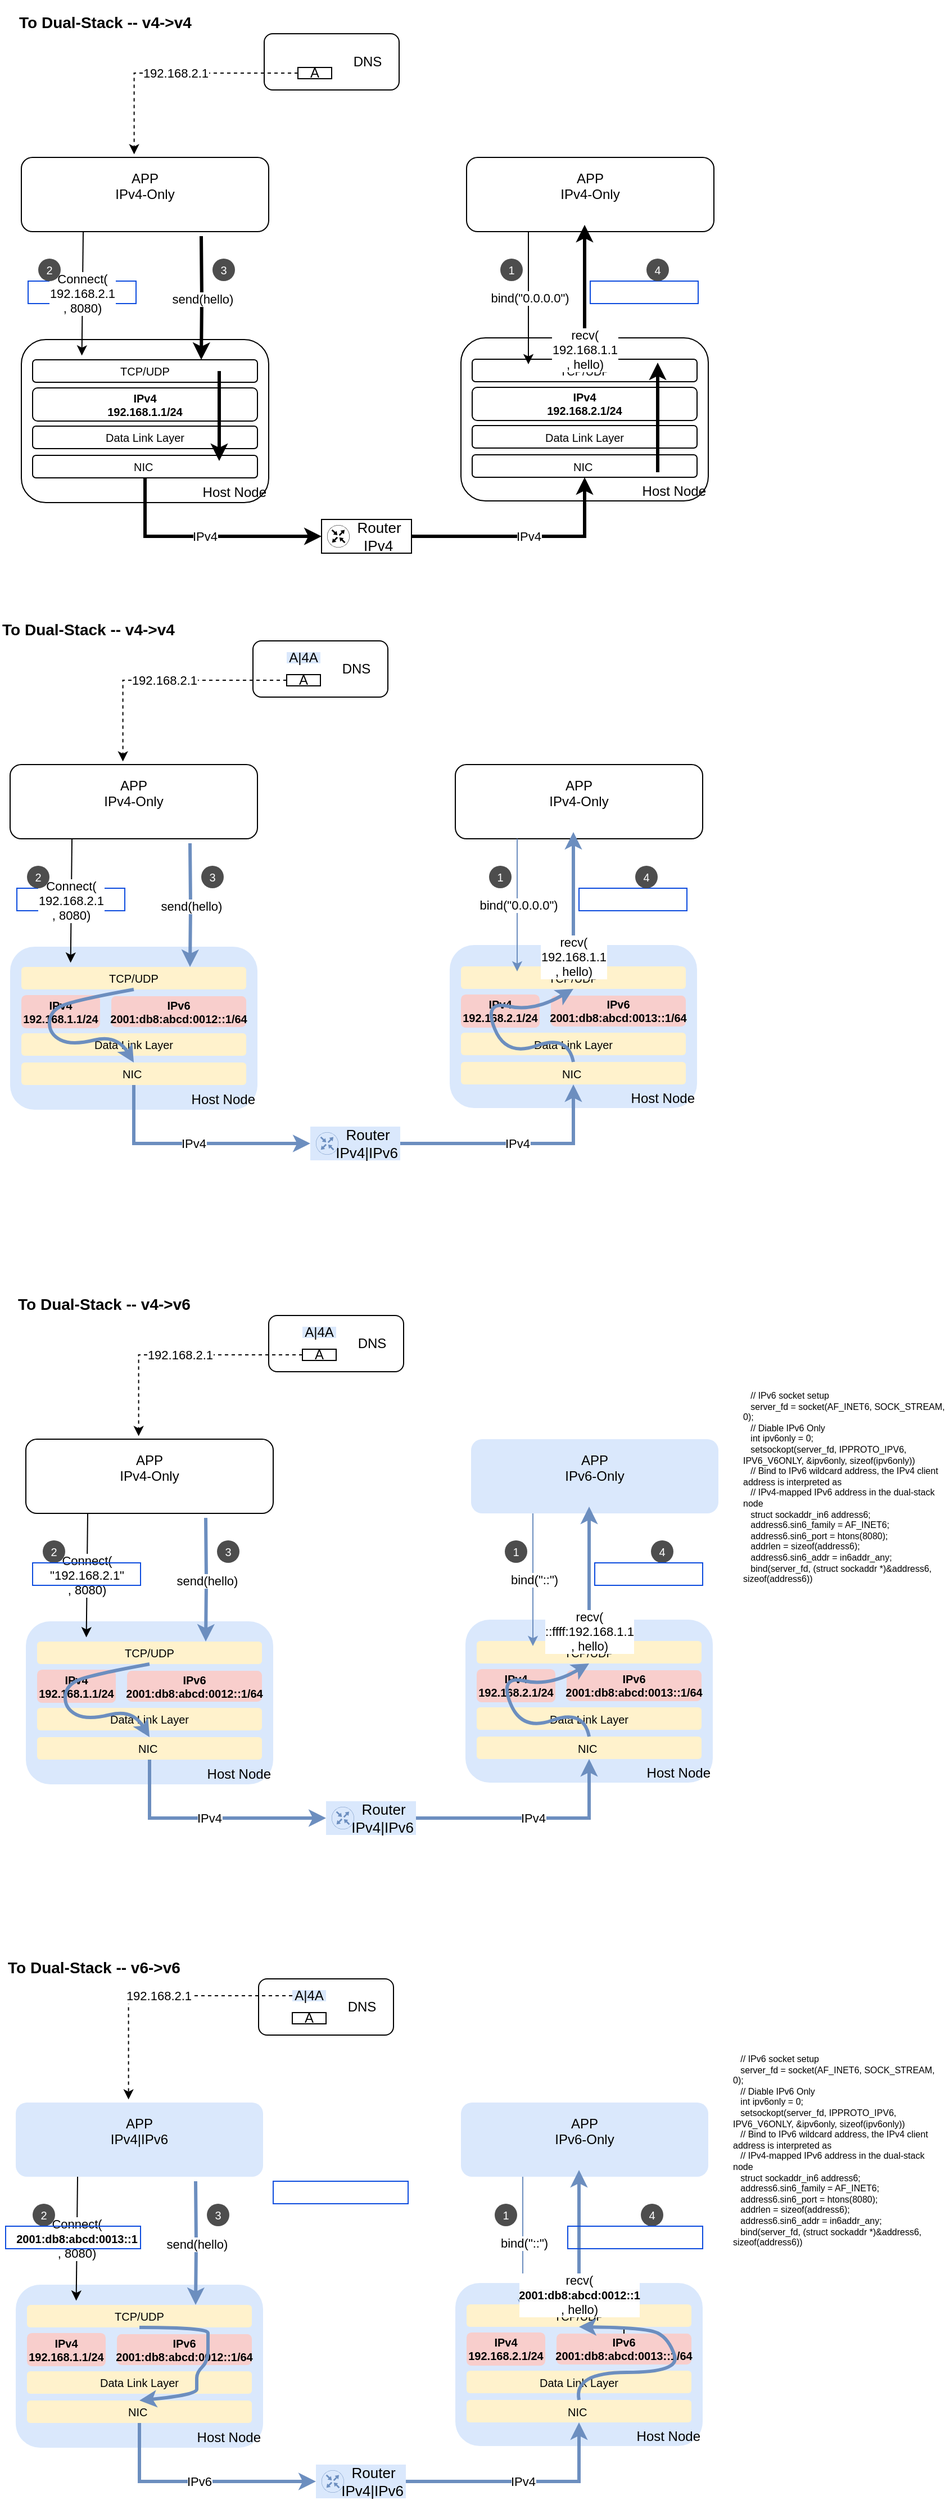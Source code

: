 <mxfile version="24.2.5" type="github">
  <diagram name="Page-1" id="xjiAPtrzyKvg3kKw2uAh">
    <mxGraphModel dx="5159" dy="1777" grid="1" gridSize="10" guides="1" tooltips="1" connect="1" arrows="1" fold="1" page="1" pageScale="1" pageWidth="850" pageHeight="600" math="0" shadow="0">
      <root>
        <mxCell id="0" />
        <mxCell id="1" parent="0" />
        <mxCell id="b_SJug2i7i0UwpOHzamp-166" value="" style="rounded=0;whiteSpace=wrap;html=1;gradientColor=default;fillColor=none;strokeColor=#0d4cde;strokeWidth=1;" vertex="1" parent="1">
          <mxGeometry x="-3730" y="-310" width="96" height="20" as="geometry" />
        </mxCell>
        <mxCell id="b_SJug2i7i0UwpOHzamp-167" value="" style="rounded=0;whiteSpace=wrap;html=1;gradientColor=default;fillColor=none;strokeColor=#0d4cde;strokeWidth=1;" vertex="1" parent="1">
          <mxGeometry x="-4230" y="-310" width="96" height="20" as="geometry" />
        </mxCell>
        <mxCell id="b_SJug2i7i0UwpOHzamp-20" value="To Dual-Stack -- v4-&amp;gt;v6" style="rounded=0;whiteSpace=wrap;html=1;align=left;fontSize=14;strokeColor=none;labelBorderColor=none;fontStyle=1;fillColor=none;" vertex="1" parent="1">
          <mxGeometry x="-4231" y="40" width="245" height="40" as="geometry" />
        </mxCell>
        <mxCell id="b_SJug2i7i0UwpOHzamp-3" value="Host Node" style="whiteSpace=wrap;html=1;rounded=1;fillColor=#dae8fc;strokeColor=none;verticalAlign=bottom;align=right;" vertex="1" parent="1">
          <mxGeometry x="-4222" y="342" width="220" height="145" as="geometry" />
        </mxCell>
        <mxCell id="b_SJug2i7i0UwpOHzamp-48" value="" style="group" vertex="1" connectable="0" parent="1">
          <mxGeometry x="-4212" y="360" width="210" height="120" as="geometry" />
        </mxCell>
        <mxCell id="b_SJug2i7i0UwpOHzamp-22" value="&lt;div style=&quot;&quot;&gt;&lt;span style=&quot;background-color: initial;&quot;&gt;NIC&amp;nbsp;&lt;/span&gt;&lt;/div&gt;" style="rounded=1;whiteSpace=wrap;html=1;fontSize=10;strokeWidth=1;strokeColor=none;fillColor=#fff2cc;align=center;" vertex="1" parent="b_SJug2i7i0UwpOHzamp-48">
          <mxGeometry y="85" width="200" height="20" as="geometry" />
        </mxCell>
        <mxCell id="b_SJug2i7i0UwpOHzamp-24" value="IPv6&lt;div&gt;&lt;div&gt;2001:db8:abcd:0012::1/64&lt;/div&gt;&lt;/div&gt;" style="rounded=1;whiteSpace=wrap;html=1;fontSize=10;strokeWidth=1;strokeColor=none;fillColor=#f8cecc;fontStyle=1" vertex="1" parent="b_SJug2i7i0UwpOHzamp-48">
          <mxGeometry x="80" y="26" width="120" height="27.5" as="geometry" />
        </mxCell>
        <mxCell id="b_SJug2i7i0UwpOHzamp-43" value="Data Link Layer" style="rounded=1;whiteSpace=wrap;html=1;fontSize=10;strokeWidth=1;strokeColor=none;fillColor=#fff2cc;align=center;" vertex="1" parent="b_SJug2i7i0UwpOHzamp-48">
          <mxGeometry y="59" width="200" height="20" as="geometry" />
        </mxCell>
        <mxCell id="b_SJug2i7i0UwpOHzamp-46" value="IPv4&lt;div&gt;192.168.1.1/24&lt;/div&gt;" style="rounded=1;whiteSpace=wrap;html=1;fontSize=10;strokeWidth=1;strokeColor=none;fillColor=#f8cecc;fontStyle=1" vertex="1" parent="b_SJug2i7i0UwpOHzamp-48">
          <mxGeometry y="25" width="70" height="29.5" as="geometry" />
        </mxCell>
        <mxCell id="b_SJug2i7i0UwpOHzamp-47" value="TCP/UDP" style="rounded=1;whiteSpace=wrap;html=1;fontSize=10;strokeWidth=1;strokeColor=none;fillColor=#fff2cc;align=center;" vertex="1" parent="b_SJug2i7i0UwpOHzamp-48">
          <mxGeometry width="200" height="20" as="geometry" />
        </mxCell>
        <mxCell id="b_SJug2i7i0UwpOHzamp-78" value="" style="curved=1;endArrow=classic;html=1;rounded=0;strokeWidth=3;exitX=0.5;exitY=1;exitDx=0;exitDy=0;strokeColor=#6c8ebf;entryX=0.5;entryY=0;entryDx=0;entryDy=0;" edge="1" parent="b_SJug2i7i0UwpOHzamp-48" source="b_SJug2i7i0UwpOHzamp-47" target="b_SJug2i7i0UwpOHzamp-22">
          <mxGeometry width="50" height="50" relative="1" as="geometry">
            <mxPoint x="275" y="75" as="sourcePoint" />
            <mxPoint x="275" y="10" as="targetPoint" />
            <Array as="points">
              <mxPoint x="45" y="30" />
              <mxPoint x="25" y="40" />
              <mxPoint x="25" y="60" />
              <mxPoint x="45" y="70" />
              <mxPoint x="85" y="60" />
            </Array>
          </mxGeometry>
        </mxCell>
        <mxCell id="b_SJug2i7i0UwpOHzamp-49" value="Host Node" style="whiteSpace=wrap;html=1;rounded=1;fillColor=#dae8fc;strokeColor=none;verticalAlign=bottom;align=right;" vertex="1" parent="1">
          <mxGeometry x="-3831" y="340.5" width="220" height="145" as="geometry" />
        </mxCell>
        <mxCell id="b_SJug2i7i0UwpOHzamp-50" value="" style="group" vertex="1" connectable="0" parent="1">
          <mxGeometry x="-3821" y="359.5" width="210" height="120" as="geometry" />
        </mxCell>
        <mxCell id="b_SJug2i7i0UwpOHzamp-51" value="&lt;div style=&quot;&quot;&gt;&lt;span style=&quot;background-color: initial;&quot;&gt;NIC&amp;nbsp;&lt;/span&gt;&lt;/div&gt;" style="rounded=1;whiteSpace=wrap;html=1;fontSize=10;strokeWidth=1;strokeColor=none;fillColor=#fff2cc;align=center;" vertex="1" parent="b_SJug2i7i0UwpOHzamp-50">
          <mxGeometry y="85" width="200" height="20" as="geometry" />
        </mxCell>
        <mxCell id="b_SJug2i7i0UwpOHzamp-52" value="IPv6&lt;div&gt;&lt;div&gt;2001:db8:abcd:0013::1/64&lt;/div&gt;&lt;/div&gt;" style="rounded=1;whiteSpace=wrap;html=1;fontSize=10;strokeWidth=1;strokeColor=none;fillColor=#f8cecc;fontStyle=1" vertex="1" parent="b_SJug2i7i0UwpOHzamp-50">
          <mxGeometry x="80" y="26" width="120" height="27.5" as="geometry" />
        </mxCell>
        <mxCell id="b_SJug2i7i0UwpOHzamp-53" value="Data Link Layer" style="rounded=1;whiteSpace=wrap;html=1;fontSize=10;strokeWidth=1;strokeColor=none;fillColor=#fff2cc;align=center;" vertex="1" parent="b_SJug2i7i0UwpOHzamp-50">
          <mxGeometry y="59" width="200" height="20" as="geometry" />
        </mxCell>
        <mxCell id="b_SJug2i7i0UwpOHzamp-54" value="IPv4&lt;div&gt;192.168.2.1/24&lt;/div&gt;" style="rounded=1;whiteSpace=wrap;html=1;fontSize=10;strokeWidth=1;strokeColor=none;fillColor=#f8cecc;fontStyle=1" vertex="1" parent="b_SJug2i7i0UwpOHzamp-50">
          <mxGeometry y="25" width="70" height="29.5" as="geometry" />
        </mxCell>
        <mxCell id="b_SJug2i7i0UwpOHzamp-55" value="TCP/UDP" style="rounded=1;whiteSpace=wrap;html=1;fontSize=10;strokeWidth=1;strokeColor=none;fillColor=#fff2cc;align=center;" vertex="1" parent="b_SJug2i7i0UwpOHzamp-50">
          <mxGeometry width="200" height="20" as="geometry" />
        </mxCell>
        <mxCell id="b_SJug2i7i0UwpOHzamp-60" value="" style="curved=1;endArrow=classic;html=1;rounded=0;strokeWidth=3;exitX=0.5;exitY=0;exitDx=0;exitDy=0;entryX=0.5;entryY=1;entryDx=0;entryDy=0;strokeColor=#6c8ebf;" edge="1" parent="b_SJug2i7i0UwpOHzamp-50" source="b_SJug2i7i0UwpOHzamp-51" target="b_SJug2i7i0UwpOHzamp-55">
          <mxGeometry width="50" height="50" relative="1" as="geometry">
            <mxPoint x="90" y="100.5" as="sourcePoint" />
            <mxPoint x="140" y="50.5" as="targetPoint" />
            <Array as="points">
              <mxPoint x="95" y="60.5" />
              <mxPoint x="40" y="80.5" />
              <mxPoint x="20" y="30.5" />
              <mxPoint x="65" y="40.5" />
            </Array>
          </mxGeometry>
        </mxCell>
        <mxCell id="b_SJug2i7i0UwpOHzamp-10" value="IPv4" style="endArrow=classic;html=1;rounded=0;exitX=1;exitY=0.5;exitDx=0;exitDy=0;fillColor=#dae8fc;strokeColor=#6c8ebf;edgeStyle=orthogonalEdgeStyle;strokeWidth=3;entryX=0.5;entryY=1;entryDx=0;entryDy=0;" edge="1" parent="1" source="b_SJug2i7i0UwpOHzamp-4" target="b_SJug2i7i0UwpOHzamp-51">
          <mxGeometry width="50" height="50" relative="1" as="geometry">
            <mxPoint x="-3851" y="474" as="sourcePoint" />
            <mxPoint x="-3716" y="472" as="targetPoint" />
          </mxGeometry>
        </mxCell>
        <mxCell id="b_SJug2i7i0UwpOHzamp-56" value="APP&lt;div&gt;&lt;div style=&quot;&quot;&gt;&lt;span style=&quot;background-color: initial;&quot;&gt;IPv6-Only&lt;/span&gt;&lt;/div&gt;&lt;div data-sider-select-id=&quot;33506169-b03d-43fa-859e-f544d424c816&quot;&gt;&lt;br&gt;&lt;/div&gt;&lt;/div&gt;" style="rounded=1;whiteSpace=wrap;html=1;fillColor=#dae8fc;strokeColor=none;align=center;verticalAlign=middle;" vertex="1" parent="1">
          <mxGeometry x="-3826" y="180" width="220" height="66" as="geometry" />
        </mxCell>
        <mxCell id="b_SJug2i7i0UwpOHzamp-57" value="&lt;span style=&quot;font-size: 8px;&quot; class=&quot;s1&quot;&gt;&amp;nbsp; &amp;nbsp;// IPv6 socket setup&lt;/span&gt;&lt;br&gt;&lt;span style=&quot;font-size: 8px;&quot; class=&quot;s1&quot;&gt;&lt;span style=&quot;font-size: 8px;&quot; class=&quot;Apple-converted-space&quot;&gt;&amp;nbsp;&amp;nbsp; &lt;/span&gt;server_fd = socket(AF_INET6, SOCK_STREAM, 0);&lt;/span&gt;&lt;br&gt;&lt;span style=&quot;font-size: 8px;&quot; class=&quot;s1&quot;&gt;&lt;span style=&quot;font-size: 8px;&quot; class=&quot;Apple-converted-space&quot;&gt;&amp;nbsp;&amp;nbsp; &lt;/span&gt;// Diable IPv6 Only&lt;/span&gt;&lt;br&gt;&lt;span style=&quot;font-size: 8px;&quot; class=&quot;s1&quot;&gt;&lt;span style=&quot;font-size: 8px;&quot; class=&quot;Apple-converted-space&quot;&gt;&amp;nbsp;&amp;nbsp; &lt;/span&gt;int ipv6only = 0;&lt;/span&gt;&lt;br&gt;&lt;span style=&quot;font-size: 8px;&quot; class=&quot;s1&quot;&gt;&lt;span style=&quot;font-size: 8px;&quot; class=&quot;Apple-converted-space&quot;&gt;&amp;nbsp;&amp;nbsp; &lt;/span&gt;setsockopt(server_fd, IPPROTO_IPV6, IPV6_V6ONLY, &amp;amp;ipv6only, sizeof(ipv6only))&lt;/span&gt;&lt;br&gt;&lt;span style=&quot;font-size: 8px;&quot; class=&quot;s1&quot;&gt;&lt;span style=&quot;font-size: 8px;&quot; class=&quot;Apple-converted-space&quot;&gt;&amp;nbsp;&amp;nbsp; &lt;/span&gt;// Bind to IPv6 wildcard address, the IPv4 client address is interpreted as &lt;span style=&quot;font-size: 8px;&quot; class=&quot;Apple-converted-space&quot;&gt;&amp;nbsp;&lt;/span&gt;&lt;/span&gt;&lt;br&gt;&lt;span style=&quot;font-size: 8px;&quot; class=&quot;s1&quot;&gt;&lt;span style=&quot;font-size: 8px;&quot; class=&quot;Apple-converted-space&quot;&gt;&amp;nbsp;&amp;nbsp; &lt;/span&gt;// IPv4-mapped IPv6 address in the dual-stack node&lt;/span&gt;&lt;br&gt;&lt;span style=&quot;font-size: 8px;&quot; class=&quot;s1&quot;&gt;&lt;span style=&quot;font-size: 8px;&quot; class=&quot;Apple-converted-space&quot;&gt;&amp;nbsp;&amp;nbsp; &lt;/span&gt;struct sockaddr_in6 address6;&lt;/span&gt;&lt;br&gt;&lt;span style=&quot;font-size: 8px;&quot; class=&quot;s1&quot;&gt;&lt;span style=&quot;font-size: 8px;&quot; class=&quot;Apple-converted-space&quot;&gt;&amp;nbsp;&amp;nbsp; &lt;/span&gt;address6.sin6_family = AF_INET6;&lt;/span&gt;&lt;br&gt;&lt;span style=&quot;font-size: 8px;&quot; class=&quot;s1&quot;&gt;&lt;span style=&quot;font-size: 8px;&quot; class=&quot;Apple-converted-space&quot;&gt;&amp;nbsp;&amp;nbsp; &lt;/span&gt;address6.sin6_port = htons(8080);&lt;/span&gt;&lt;br&gt;&lt;span style=&quot;font-size: 8px;&quot; class=&quot;s1&quot;&gt;&lt;span style=&quot;font-size: 8px;&quot; class=&quot;Apple-converted-space&quot;&gt;&amp;nbsp;&amp;nbsp; &lt;/span&gt;addrlen = sizeof(address6);&lt;/span&gt;&lt;br&gt;&lt;span style=&quot;font-size: 8px;&quot; class=&quot;s1&quot;&gt;&lt;span style=&quot;font-size: 8px;&quot; class=&quot;Apple-converted-space&quot;&gt;&amp;nbsp;&amp;nbsp; &lt;/span&gt;address6.sin6_addr = in6addr_any;&lt;/span&gt;&lt;br&gt;&lt;span style=&quot;font-size: 8px;&quot; class=&quot;s1&quot;&gt;&lt;span style=&quot;font-size: 8px;&quot; class=&quot;Apple-converted-space&quot;&gt;&amp;nbsp;&amp;nbsp; &lt;/span&gt;bind(server_fd, (struct sockaddr *)&amp;amp;address6, sizeof(address6))&lt;/span&gt;&lt;br&gt;&lt;p style=&quot;font-size: 8px;&quot; class=&quot;p2&quot;&gt;&lt;span style=&quot;font-size: 8px;&quot; class=&quot;s1&quot;&gt;&lt;span style=&quot;font-size: 8px;&quot; class=&quot;Apple-converted-space&quot;&gt;&amp;nbsp;&amp;nbsp; &amp;nbsp;&lt;/span&gt;&lt;/span&gt;&lt;/p&gt;" style="text;whiteSpace=wrap;html=1;fontSize=8;" vertex="1" parent="1">
          <mxGeometry x="-3586" y="130" width="185" height="200" as="geometry" />
        </mxCell>
        <mxCell id="b_SJug2i7i0UwpOHzamp-58" value="bind(&quot;::&quot;)" style="endArrow=classic;html=1;rounded=0;exitX=0.25;exitY=1;exitDx=0;exitDy=0;fillColor=#dae8fc;strokeColor=#6c8ebf;edgeStyle=orthogonalEdgeStyle;strokeWidth=1;" edge="1" parent="1" source="b_SJug2i7i0UwpOHzamp-56">
          <mxGeometry width="50" height="50" relative="1" as="geometry">
            <mxPoint x="-3970" y="527" as="sourcePoint" />
            <mxPoint x="-3771" y="364" as="targetPoint" />
          </mxGeometry>
        </mxCell>
        <mxCell id="b_SJug2i7i0UwpOHzamp-59" value="recv(&lt;div&gt;::ffff:192.168.1.1&lt;/div&gt;&lt;div&gt;, hello)&lt;/div&gt;" style="endArrow=classic;html=1;rounded=0;exitX=0.5;exitY=0;exitDx=0;exitDy=0;fillColor=#dae8fc;strokeColor=#6c8ebf;edgeStyle=orthogonalEdgeStyle;strokeWidth=3;" edge="1" parent="1" source="b_SJug2i7i0UwpOHzamp-55">
          <mxGeometry x="-0.005" y="-50" width="50" height="50" relative="1" as="geometry">
            <mxPoint x="-3970" y="527" as="sourcePoint" />
            <mxPoint x="-3721" y="240" as="targetPoint" />
            <mxPoint y="1" as="offset" />
          </mxGeometry>
        </mxCell>
        <mxCell id="b_SJug2i7i0UwpOHzamp-61" value="Connect(&lt;div&gt;&quot;192.168.2.1&quot;&lt;/div&gt;&lt;div&gt;, 8080)&lt;/div&gt;" style="endArrow=classic;html=1;rounded=0;exitX=0.25;exitY=1;exitDx=0;exitDy=0;entryX=0.219;entryY=-0.189;entryDx=0;entryDy=0;entryPerimeter=0;" edge="1" parent="1" source="b_SJug2i7i0UwpOHzamp-62" target="b_SJug2i7i0UwpOHzamp-47">
          <mxGeometry width="50" height="50" relative="1" as="geometry">
            <mxPoint x="-4087" y="266" as="sourcePoint" />
            <mxPoint x="-4132" y="370" as="targetPoint" />
          </mxGeometry>
        </mxCell>
        <mxCell id="b_SJug2i7i0UwpOHzamp-62" value="APP&lt;div&gt;&lt;div style=&quot;&quot;&gt;&lt;span style=&quot;background-color: initial;&quot;&gt;IPv4-Only&lt;/span&gt;&lt;/div&gt;&lt;div data-sider-select-id=&quot;33506169-b03d-43fa-859e-f544d424c816&quot;&gt;&lt;br&gt;&lt;/div&gt;&lt;/div&gt;" style="rounded=1;whiteSpace=wrap;html=1;align=center;verticalAlign=middle;" vertex="1" parent="1">
          <mxGeometry x="-4222" y="180" width="220" height="66" as="geometry" />
        </mxCell>
        <mxCell id="b_SJug2i7i0UwpOHzamp-64" value="send(hello)" style="endArrow=classic;html=1;rounded=0;fillColor=#dae8fc;strokeColor=#6c8ebf;edgeStyle=orthogonalEdgeStyle;strokeWidth=3;entryX=0.75;entryY=0;entryDx=0;entryDy=0;" edge="1" parent="1" target="b_SJug2i7i0UwpOHzamp-47">
          <mxGeometry width="50" height="50" relative="1" as="geometry">
            <mxPoint x="-4062" y="250" as="sourcePoint" />
            <mxPoint x="-3652" y="475" as="targetPoint" />
          </mxGeometry>
        </mxCell>
        <mxCell id="b_SJug2i7i0UwpOHzamp-65" value="IPv4" style="endArrow=classic;html=1;rounded=0;exitX=0.5;exitY=1;exitDx=0;exitDy=0;fillColor=#dae8fc;strokeColor=#6c8ebf;edgeStyle=orthogonalEdgeStyle;strokeWidth=3;entryX=0;entryY=0.5;entryDx=0;entryDy=0;" edge="1" parent="1" source="b_SJug2i7i0UwpOHzamp-22" target="b_SJug2i7i0UwpOHzamp-4">
          <mxGeometry width="50" height="50" relative="1" as="geometry">
            <mxPoint x="-3911" y="527" as="sourcePoint" />
            <mxPoint x="-3652" y="475" as="targetPoint" />
          </mxGeometry>
        </mxCell>
        <mxCell id="b_SJug2i7i0UwpOHzamp-66" value="" style="group" vertex="1" connectable="0" parent="1">
          <mxGeometry x="-3955" y="502" width="80" height="30" as="geometry" />
        </mxCell>
        <mxCell id="b_SJug2i7i0UwpOHzamp-4" value="Router&amp;nbsp;&amp;nbsp;&lt;div style=&quot;font-size: 13px;&quot;&gt;IPv4|IPv6&lt;/div&gt;" style="rounded=0;whiteSpace=wrap;html=1;fontSize=13;verticalAlign=middle;align=right;fillColor=#dae8fc;strokeColor=none;" vertex="1" parent="b_SJug2i7i0UwpOHzamp-66">
          <mxGeometry width="80" height="30" as="geometry" />
        </mxCell>
        <mxCell id="b_SJug2i7i0UwpOHzamp-9" value="" style="sketch=0;points=[[0.5,0,0],[1,0.5,0],[0.5,1,0],[0,0.5,0],[0.145,0.145,0],[0.856,0.145,0],[0.855,0.856,0],[0.145,0.855,0]];verticalLabelPosition=bottom;html=1;verticalAlign=top;aspect=fixed;align=center;pointerEvents=1;shape=mxgraph.cisco19.rect;prIcon=router;fillColor=#dae8fc;strokeColor=#6c8ebf;" vertex="1" parent="b_SJug2i7i0UwpOHzamp-66">
          <mxGeometry x="5" y="5" width="20" height="20" as="geometry" />
        </mxCell>
        <mxCell id="b_SJug2i7i0UwpOHzamp-68" value="" style="group" vertex="1" connectable="0" parent="1">
          <mxGeometry x="-4006" y="70" width="120" height="50" as="geometry" />
        </mxCell>
        <mxCell id="b_SJug2i7i0UwpOHzamp-5" value="DNS&amp;nbsp; &amp;nbsp;&amp;nbsp;" style="rounded=1;whiteSpace=wrap;html=1;align=right;verticalAlign=middle;container=0;" vertex="1" parent="b_SJug2i7i0UwpOHzamp-68">
          <mxGeometry width="120" height="50" as="geometry" />
        </mxCell>
        <mxCell id="b_SJug2i7i0UwpOHzamp-17" value="A|4A" style="rounded=0;whiteSpace=wrap;html=1;fillColor=#dae8fc;strokeColor=none;" vertex="1" parent="b_SJug2i7i0UwpOHzamp-68">
          <mxGeometry x="30" y="10" width="30" height="10" as="geometry" />
        </mxCell>
        <mxCell id="b_SJug2i7i0UwpOHzamp-18" value="A" style="rounded=0;whiteSpace=wrap;html=1;" vertex="1" parent="b_SJug2i7i0UwpOHzamp-68">
          <mxGeometry x="30" y="30" width="30" height="10" as="geometry" />
        </mxCell>
        <mxCell id="b_SJug2i7i0UwpOHzamp-69" value="1" style="ellipse;whiteSpace=wrap;html=1;aspect=fixed;fontSize=10;strokeColor=none;fillColor=#4D4D4D;fontColor=#FFFFFF;" vertex="1" parent="1">
          <mxGeometry x="-3796" y="270" width="20" height="20" as="geometry" />
        </mxCell>
        <mxCell id="b_SJug2i7i0UwpOHzamp-71" value="4" style="ellipse;whiteSpace=wrap;html=1;aspect=fixed;fontSize=10;strokeColor=none;fillColor=#4D4D4D;fontColor=#FFFFFF;" vertex="1" parent="1">
          <mxGeometry x="-3666" y="270" width="20" height="20" as="geometry" />
        </mxCell>
        <mxCell id="b_SJug2i7i0UwpOHzamp-72" value="3" style="ellipse;whiteSpace=wrap;html=1;aspect=fixed;fontSize=10;strokeColor=none;fillColor=#4D4D4D;fontColor=#FFFFFF;" vertex="1" parent="1">
          <mxGeometry x="-4052" y="270" width="20" height="20" as="geometry" />
        </mxCell>
        <mxCell id="b_SJug2i7i0UwpOHzamp-73" value="2" style="ellipse;whiteSpace=wrap;html=1;aspect=fixed;fontSize=10;strokeColor=none;fillColor=#4D4D4D;fontColor=#FFFFFF;" vertex="1" parent="1">
          <mxGeometry x="-4207" y="270" width="20" height="20" as="geometry" />
        </mxCell>
        <mxCell id="b_SJug2i7i0UwpOHzamp-19" value="192.168.2.1" style="endArrow=classic;html=1;rounded=0;exitX=0;exitY=0.5;exitDx=0;exitDy=0;dashed=1;edgeStyle=orthogonalEdgeStyle;entryX=0.456;entryY=-0.041;entryDx=0;entryDy=0;entryPerimeter=0;" edge="1" parent="1" source="b_SJug2i7i0UwpOHzamp-18" target="b_SJug2i7i0UwpOHzamp-62">
          <mxGeometry width="50" height="50" relative="1" as="geometry">
            <mxPoint x="-4163.5" y="160" as="sourcePoint" />
            <mxPoint x="-4083.5" y="136" as="targetPoint" />
          </mxGeometry>
        </mxCell>
        <mxCell id="b_SJug2i7i0UwpOHzamp-80" value="" style="rounded=0;whiteSpace=wrap;html=1;gradientColor=default;fillColor=none;strokeColor=#0d4cde;strokeWidth=1;" vertex="1" parent="1">
          <mxGeometry x="-3716" y="290" width="96" height="20" as="geometry" />
        </mxCell>
        <mxCell id="b_SJug2i7i0UwpOHzamp-82" value="To Dual-Stack -- v6-&amp;gt;v6" style="rounded=0;whiteSpace=wrap;html=1;align=left;fontSize=14;strokeColor=none;labelBorderColor=none;fontStyle=1;fillColor=none;" vertex="1" parent="1">
          <mxGeometry x="-4240" y="630" width="245" height="40" as="geometry" />
        </mxCell>
        <mxCell id="b_SJug2i7i0UwpOHzamp-83" value="Host Node" style="whiteSpace=wrap;html=1;rounded=1;fillColor=#dae8fc;strokeColor=none;verticalAlign=bottom;align=right;" vertex="1" parent="1">
          <mxGeometry x="-4231" y="932" width="220" height="145" as="geometry" />
        </mxCell>
        <mxCell id="b_SJug2i7i0UwpOHzamp-84" value="" style="group" vertex="1" connectable="0" parent="1">
          <mxGeometry x="-4221" y="950" width="210" height="120" as="geometry" />
        </mxCell>
        <mxCell id="b_SJug2i7i0UwpOHzamp-85" value="&lt;div style=&quot;&quot;&gt;&lt;span style=&quot;background-color: initial;&quot;&gt;NIC&amp;nbsp;&lt;/span&gt;&lt;/div&gt;" style="rounded=1;whiteSpace=wrap;html=1;fontSize=10;strokeWidth=1;strokeColor=none;fillColor=#fff2cc;align=center;" vertex="1" parent="b_SJug2i7i0UwpOHzamp-84">
          <mxGeometry y="85" width="200" height="20" as="geometry" />
        </mxCell>
        <mxCell id="b_SJug2i7i0UwpOHzamp-86" value="IPv6&lt;div&gt;&lt;div&gt;2001:db8:abcd:0012::1/64&lt;/div&gt;&lt;/div&gt;" style="rounded=1;whiteSpace=wrap;html=1;fontSize=10;strokeWidth=1;strokeColor=none;fillColor=#f8cecc;fontStyle=1" vertex="1" parent="b_SJug2i7i0UwpOHzamp-84">
          <mxGeometry x="80" y="26" width="120" height="27.5" as="geometry" />
        </mxCell>
        <mxCell id="b_SJug2i7i0UwpOHzamp-87" value="Data Link Layer" style="rounded=1;whiteSpace=wrap;html=1;fontSize=10;strokeWidth=1;strokeColor=none;fillColor=#fff2cc;align=center;" vertex="1" parent="b_SJug2i7i0UwpOHzamp-84">
          <mxGeometry y="59" width="200" height="20" as="geometry" />
        </mxCell>
        <mxCell id="b_SJug2i7i0UwpOHzamp-88" value="IPv4&lt;div&gt;192.168.1.1/24&lt;/div&gt;" style="rounded=1;whiteSpace=wrap;html=1;fontSize=10;strokeWidth=1;strokeColor=none;fillColor=#f8cecc;fontStyle=1" vertex="1" parent="b_SJug2i7i0UwpOHzamp-84">
          <mxGeometry y="25" width="70" height="29.5" as="geometry" />
        </mxCell>
        <mxCell id="b_SJug2i7i0UwpOHzamp-89" value="TCP/UDP" style="rounded=1;whiteSpace=wrap;html=1;fontSize=10;strokeWidth=1;strokeColor=none;fillColor=#fff2cc;align=center;" vertex="1" parent="b_SJug2i7i0UwpOHzamp-84">
          <mxGeometry width="200" height="20" as="geometry" />
        </mxCell>
        <mxCell id="b_SJug2i7i0UwpOHzamp-90" value="" style="curved=1;endArrow=classic;html=1;rounded=0;strokeWidth=3;exitX=0.5;exitY=1;exitDx=0;exitDy=0;strokeColor=#6c8ebf;entryX=0.5;entryY=0;entryDx=0;entryDy=0;" edge="1" parent="b_SJug2i7i0UwpOHzamp-84" source="b_SJug2i7i0UwpOHzamp-89" target="b_SJug2i7i0UwpOHzamp-85">
          <mxGeometry width="50" height="50" relative="1" as="geometry">
            <mxPoint x="275" y="75" as="sourcePoint" />
            <mxPoint x="275" y="10" as="targetPoint" />
            <Array as="points">
              <mxPoint x="161" y="20" />
              <mxPoint x="161" y="30" />
              <mxPoint x="161" y="50" />
              <mxPoint x="151" y="60" />
              <mxPoint x="151" y="70" />
              <mxPoint x="151" y="80" />
            </Array>
          </mxGeometry>
        </mxCell>
        <mxCell id="b_SJug2i7i0UwpOHzamp-91" value="Host Node" style="whiteSpace=wrap;html=1;rounded=1;fillColor=#dae8fc;strokeColor=none;verticalAlign=bottom;align=right;" vertex="1" parent="1">
          <mxGeometry x="-3840" y="930.5" width="220" height="145" as="geometry" />
        </mxCell>
        <mxCell id="b_SJug2i7i0UwpOHzamp-92" value="" style="group" vertex="1" connectable="0" parent="1">
          <mxGeometry x="-3830" y="949.5" width="210" height="120" as="geometry" />
        </mxCell>
        <mxCell id="b_SJug2i7i0UwpOHzamp-93" value="&lt;div style=&quot;&quot;&gt;&lt;span style=&quot;background-color: initial;&quot;&gt;NIC&amp;nbsp;&lt;/span&gt;&lt;/div&gt;" style="rounded=1;whiteSpace=wrap;html=1;fontSize=10;strokeWidth=1;strokeColor=none;fillColor=#fff2cc;align=center;" vertex="1" parent="b_SJug2i7i0UwpOHzamp-92">
          <mxGeometry y="85" width="200" height="20" as="geometry" />
        </mxCell>
        <mxCell id="b_SJug2i7i0UwpOHzamp-128" value="" style="edgeStyle=orthogonalEdgeStyle;rounded=0;orthogonalLoop=1;jettySize=auto;html=1;" edge="1" parent="b_SJug2i7i0UwpOHzamp-92" source="b_SJug2i7i0UwpOHzamp-94" target="b_SJug2i7i0UwpOHzamp-97">
          <mxGeometry relative="1" as="geometry" />
        </mxCell>
        <mxCell id="b_SJug2i7i0UwpOHzamp-94" value="IPv6&lt;div&gt;&lt;div&gt;2001:db8:abcd:0013::1/64&lt;/div&gt;&lt;/div&gt;" style="rounded=1;whiteSpace=wrap;html=1;fontSize=10;strokeWidth=1;strokeColor=none;fillColor=#f8cecc;fontStyle=1" vertex="1" parent="b_SJug2i7i0UwpOHzamp-92">
          <mxGeometry x="80" y="26" width="120" height="27.5" as="geometry" />
        </mxCell>
        <mxCell id="b_SJug2i7i0UwpOHzamp-95" value="Data Link Layer" style="rounded=1;whiteSpace=wrap;html=1;fontSize=10;strokeWidth=1;strokeColor=none;fillColor=#fff2cc;align=center;" vertex="1" parent="b_SJug2i7i0UwpOHzamp-92">
          <mxGeometry y="59" width="200" height="20" as="geometry" />
        </mxCell>
        <mxCell id="b_SJug2i7i0UwpOHzamp-96" value="IPv4&lt;div&gt;192.168.2.1/24&lt;/div&gt;" style="rounded=1;whiteSpace=wrap;html=1;fontSize=10;strokeWidth=1;strokeColor=none;fillColor=#f8cecc;fontStyle=1" vertex="1" parent="b_SJug2i7i0UwpOHzamp-92">
          <mxGeometry y="25" width="70" height="29.5" as="geometry" />
        </mxCell>
        <mxCell id="b_SJug2i7i0UwpOHzamp-97" value="TCP/UDP" style="rounded=1;whiteSpace=wrap;html=1;fontSize=10;strokeWidth=1;strokeColor=none;fillColor=#fff2cc;align=center;" vertex="1" parent="b_SJug2i7i0UwpOHzamp-92">
          <mxGeometry width="200" height="20" as="geometry" />
        </mxCell>
        <mxCell id="b_SJug2i7i0UwpOHzamp-98" value="" style="curved=1;endArrow=classic;html=1;rounded=0;strokeWidth=3;exitX=0.5;exitY=0;exitDx=0;exitDy=0;entryX=0.5;entryY=1;entryDx=0;entryDy=0;strokeColor=#6c8ebf;" edge="1" parent="b_SJug2i7i0UwpOHzamp-92" source="b_SJug2i7i0UwpOHzamp-93" target="b_SJug2i7i0UwpOHzamp-97">
          <mxGeometry width="50" height="50" relative="1" as="geometry">
            <mxPoint x="90" y="100.5" as="sourcePoint" />
            <mxPoint x="140" y="50.5" as="targetPoint" />
            <Array as="points">
              <mxPoint x="95" y="60.5" />
              <mxPoint x="190" y="60.5" />
              <mxPoint x="180" y="30.5" />
              <mxPoint x="160" y="20.5" />
            </Array>
          </mxGeometry>
        </mxCell>
        <mxCell id="b_SJug2i7i0UwpOHzamp-99" value="IPv4" style="endArrow=classic;html=1;rounded=0;exitX=1;exitY=0.5;exitDx=0;exitDy=0;fillColor=#dae8fc;strokeColor=#6c8ebf;edgeStyle=orthogonalEdgeStyle;strokeWidth=3;entryX=0.5;entryY=1;entryDx=0;entryDy=0;" edge="1" parent="1" source="b_SJug2i7i0UwpOHzamp-109" target="b_SJug2i7i0UwpOHzamp-93">
          <mxGeometry width="50" height="50" relative="1" as="geometry">
            <mxPoint x="-3860" y="1064" as="sourcePoint" />
            <mxPoint x="-3725" y="1062" as="targetPoint" />
          </mxGeometry>
        </mxCell>
        <mxCell id="b_SJug2i7i0UwpOHzamp-100" value="APP&lt;div&gt;&lt;div style=&quot;&quot;&gt;&lt;span style=&quot;background-color: initial;&quot;&gt;IPv6-Only&lt;/span&gt;&lt;/div&gt;&lt;div data-sider-select-id=&quot;33506169-b03d-43fa-859e-f544d424c816&quot;&gt;&lt;br&gt;&lt;/div&gt;&lt;/div&gt;" style="rounded=1;whiteSpace=wrap;html=1;fillColor=#dae8fc;strokeColor=none;align=center;verticalAlign=middle;" vertex="1" parent="1">
          <mxGeometry x="-3835" y="770" width="220" height="66" as="geometry" />
        </mxCell>
        <mxCell id="b_SJug2i7i0UwpOHzamp-101" value="&lt;span style=&quot;font-size: 8px;&quot; class=&quot;s1&quot;&gt;&amp;nbsp; &amp;nbsp;// IPv6 socket setup&lt;/span&gt;&lt;br&gt;&lt;span style=&quot;font-size: 8px;&quot; class=&quot;s1&quot;&gt;&lt;span style=&quot;font-size: 8px;&quot; class=&quot;Apple-converted-space&quot;&gt;&amp;nbsp;&amp;nbsp; &lt;/span&gt;server_fd = socket(AF_INET6, SOCK_STREAM, 0);&lt;/span&gt;&lt;br&gt;&lt;span style=&quot;font-size: 8px;&quot; class=&quot;s1&quot;&gt;&lt;span style=&quot;font-size: 8px;&quot; class=&quot;Apple-converted-space&quot;&gt;&amp;nbsp;&amp;nbsp; &lt;/span&gt;// Diable IPv6 Only&lt;/span&gt;&lt;br&gt;&lt;span style=&quot;font-size: 8px;&quot; class=&quot;s1&quot;&gt;&lt;span style=&quot;font-size: 8px;&quot; class=&quot;Apple-converted-space&quot;&gt;&amp;nbsp;&amp;nbsp; &lt;/span&gt;int ipv6only = 0;&lt;/span&gt;&lt;br&gt;&lt;span style=&quot;font-size: 8px;&quot; class=&quot;s1&quot;&gt;&lt;span style=&quot;font-size: 8px;&quot; class=&quot;Apple-converted-space&quot;&gt;&amp;nbsp;&amp;nbsp; &lt;/span&gt;setsockopt(server_fd, IPPROTO_IPV6, IPV6_V6ONLY, &amp;amp;ipv6only, sizeof(ipv6only))&lt;/span&gt;&lt;br&gt;&lt;span style=&quot;font-size: 8px;&quot; class=&quot;s1&quot;&gt;&lt;span style=&quot;font-size: 8px;&quot; class=&quot;Apple-converted-space&quot;&gt;&amp;nbsp;&amp;nbsp; &lt;/span&gt;// Bind to IPv6 wildcard address, the IPv4 client address is interpreted as &lt;span style=&quot;font-size: 8px;&quot; class=&quot;Apple-converted-space&quot;&gt;&amp;nbsp;&lt;/span&gt;&lt;/span&gt;&lt;br&gt;&lt;span style=&quot;font-size: 8px;&quot; class=&quot;s1&quot;&gt;&lt;span style=&quot;font-size: 8px;&quot; class=&quot;Apple-converted-space&quot;&gt;&amp;nbsp;&amp;nbsp; &lt;/span&gt;// IPv4-mapped IPv6 address in the dual-stack node&lt;/span&gt;&lt;br&gt;&lt;span style=&quot;font-size: 8px;&quot; class=&quot;s1&quot;&gt;&lt;span style=&quot;font-size: 8px;&quot; class=&quot;Apple-converted-space&quot;&gt;&amp;nbsp;&amp;nbsp; &lt;/span&gt;struct sockaddr_in6 address6;&lt;/span&gt;&lt;br&gt;&lt;span style=&quot;font-size: 8px;&quot; class=&quot;s1&quot;&gt;&lt;span style=&quot;font-size: 8px;&quot; class=&quot;Apple-converted-space&quot;&gt;&amp;nbsp;&amp;nbsp; &lt;/span&gt;address6.sin6_family = AF_INET6;&lt;/span&gt;&lt;br&gt;&lt;span style=&quot;font-size: 8px;&quot; class=&quot;s1&quot;&gt;&lt;span style=&quot;font-size: 8px;&quot; class=&quot;Apple-converted-space&quot;&gt;&amp;nbsp;&amp;nbsp; &lt;/span&gt;address6.sin6_port = htons(8080);&lt;/span&gt;&lt;br&gt;&lt;span style=&quot;font-size: 8px;&quot; class=&quot;s1&quot;&gt;&lt;span style=&quot;font-size: 8px;&quot; class=&quot;Apple-converted-space&quot;&gt;&amp;nbsp;&amp;nbsp; &lt;/span&gt;addrlen = sizeof(address6);&lt;/span&gt;&lt;br&gt;&lt;span style=&quot;font-size: 8px;&quot; class=&quot;s1&quot;&gt;&lt;span style=&quot;font-size: 8px;&quot; class=&quot;Apple-converted-space&quot;&gt;&amp;nbsp;&amp;nbsp; &lt;/span&gt;address6.sin6_addr = in6addr_any;&lt;/span&gt;&lt;br&gt;&lt;span style=&quot;font-size: 8px;&quot; class=&quot;s1&quot;&gt;&lt;span style=&quot;font-size: 8px;&quot; class=&quot;Apple-converted-space&quot;&gt;&amp;nbsp;&amp;nbsp; &lt;/span&gt;bind(server_fd, (struct sockaddr *)&amp;amp;address6, sizeof(address6))&lt;/span&gt;&lt;br&gt;&lt;p style=&quot;font-size: 8px;&quot; class=&quot;p2&quot;&gt;&lt;span style=&quot;font-size: 8px;&quot; class=&quot;s1&quot;&gt;&lt;span style=&quot;font-size: 8px;&quot; class=&quot;Apple-converted-space&quot;&gt;&amp;nbsp;&amp;nbsp; &amp;nbsp;&lt;/span&gt;&lt;/span&gt;&lt;/p&gt;" style="text;whiteSpace=wrap;html=1;fontSize=8;" vertex="1" parent="1">
          <mxGeometry x="-3595" y="720" width="185" height="200" as="geometry" />
        </mxCell>
        <mxCell id="b_SJug2i7i0UwpOHzamp-102" value="bind(&quot;::&quot;)" style="endArrow=classic;html=1;rounded=0;exitX=0.25;exitY=1;exitDx=0;exitDy=0;fillColor=#dae8fc;strokeColor=#6c8ebf;edgeStyle=orthogonalEdgeStyle;strokeWidth=1;" edge="1" parent="1" source="b_SJug2i7i0UwpOHzamp-100">
          <mxGeometry width="50" height="50" relative="1" as="geometry">
            <mxPoint x="-3979" y="1117" as="sourcePoint" />
            <mxPoint x="-3780" y="954" as="targetPoint" />
          </mxGeometry>
        </mxCell>
        <mxCell id="b_SJug2i7i0UwpOHzamp-103" value="recv(&lt;br&gt;&lt;div&gt;&lt;span style=&quot;background-color: rgb(251, 251, 251); font-size: 10px; font-weight: 700; text-wrap: wrap;&quot;&gt;2001:db8:abcd:0012::1&lt;/span&gt;&lt;/div&gt;&lt;div&gt;, hello)&lt;/div&gt;" style="endArrow=classic;html=1;rounded=0;exitX=0.5;exitY=0;exitDx=0;exitDy=0;fillColor=#dae8fc;strokeColor=#6c8ebf;edgeStyle=orthogonalEdgeStyle;strokeWidth=3;" edge="1" parent="1" source="b_SJug2i7i0UwpOHzamp-97">
          <mxGeometry x="-0.005" y="-50" width="50" height="50" relative="1" as="geometry">
            <mxPoint x="-3979" y="1117" as="sourcePoint" />
            <mxPoint x="-3730" y="830" as="targetPoint" />
            <mxPoint y="1" as="offset" />
          </mxGeometry>
        </mxCell>
        <mxCell id="b_SJug2i7i0UwpOHzamp-104" value="Connect(&lt;div&gt;&lt;span style=&quot;background-color: rgb(251, 251, 251); font-size: 10px; font-weight: 700; text-wrap: wrap;&quot;&gt;2001:db8:abcd:0013::1&lt;/span&gt;&lt;/div&gt;&lt;div&gt;, 8080)&lt;/div&gt;" style="endArrow=classic;html=1;rounded=0;exitX=0.25;exitY=1;exitDx=0;exitDy=0;entryX=0.219;entryY=-0.189;entryDx=0;entryDy=0;entryPerimeter=0;" edge="1" parent="1" source="b_SJug2i7i0UwpOHzamp-105" target="b_SJug2i7i0UwpOHzamp-89">
          <mxGeometry width="50" height="50" relative="1" as="geometry">
            <mxPoint x="-4096" y="856" as="sourcePoint" />
            <mxPoint x="-4141" y="960" as="targetPoint" />
          </mxGeometry>
        </mxCell>
        <mxCell id="b_SJug2i7i0UwpOHzamp-105" value="APP&lt;div&gt;&lt;div style=&quot;&quot;&gt;&lt;span style=&quot;background-color: initial;&quot;&gt;IPv4|IPv6&lt;/span&gt;&lt;/div&gt;&lt;div data-sider-select-id=&quot;33506169-b03d-43fa-859e-f544d424c816&quot;&gt;&lt;br&gt;&lt;/div&gt;&lt;/div&gt;" style="rounded=1;whiteSpace=wrap;html=1;align=center;verticalAlign=middle;fillColor=#dae8fc;strokeColor=none;" vertex="1" parent="1">
          <mxGeometry x="-4231" y="770" width="220" height="66" as="geometry" />
        </mxCell>
        <mxCell id="b_SJug2i7i0UwpOHzamp-106" value="send(hello)" style="endArrow=classic;html=1;rounded=0;fillColor=#dae8fc;strokeColor=#6c8ebf;edgeStyle=orthogonalEdgeStyle;strokeWidth=3;entryX=0.75;entryY=0;entryDx=0;entryDy=0;" edge="1" parent="1" target="b_SJug2i7i0UwpOHzamp-89">
          <mxGeometry width="50" height="50" relative="1" as="geometry">
            <mxPoint x="-4071" y="840" as="sourcePoint" />
            <mxPoint x="-3661" y="1065" as="targetPoint" />
          </mxGeometry>
        </mxCell>
        <mxCell id="b_SJug2i7i0UwpOHzamp-107" value="IPv6" style="endArrow=classic;html=1;rounded=0;exitX=0.5;exitY=1;exitDx=0;exitDy=0;fillColor=#dae8fc;strokeColor=#6c8ebf;edgeStyle=orthogonalEdgeStyle;strokeWidth=3;entryX=0;entryY=0.5;entryDx=0;entryDy=0;" edge="1" parent="1" source="b_SJug2i7i0UwpOHzamp-85" target="b_SJug2i7i0UwpOHzamp-109">
          <mxGeometry width="50" height="50" relative="1" as="geometry">
            <mxPoint x="-3920" y="1117" as="sourcePoint" />
            <mxPoint x="-3661" y="1065" as="targetPoint" />
          </mxGeometry>
        </mxCell>
        <mxCell id="b_SJug2i7i0UwpOHzamp-108" value="" style="group" vertex="1" connectable="0" parent="1">
          <mxGeometry x="-3964" y="1092" width="80" height="30" as="geometry" />
        </mxCell>
        <mxCell id="b_SJug2i7i0UwpOHzamp-109" value="Router&amp;nbsp;&amp;nbsp;&lt;div style=&quot;font-size: 13px;&quot;&gt;IPv4|IPv6&lt;/div&gt;" style="rounded=0;whiteSpace=wrap;html=1;fontSize=13;verticalAlign=middle;align=right;fillColor=#dae8fc;strokeColor=none;" vertex="1" parent="b_SJug2i7i0UwpOHzamp-108">
          <mxGeometry width="80" height="30" as="geometry" />
        </mxCell>
        <mxCell id="b_SJug2i7i0UwpOHzamp-110" value="" style="sketch=0;points=[[0.5,0,0],[1,0.5,0],[0.5,1,0],[0,0.5,0],[0.145,0.145,0],[0.856,0.145,0],[0.855,0.856,0],[0.145,0.855,0]];verticalLabelPosition=bottom;html=1;verticalAlign=top;aspect=fixed;align=center;pointerEvents=1;shape=mxgraph.cisco19.rect;prIcon=router;fillColor=#dae8fc;strokeColor=#6c8ebf;" vertex="1" parent="b_SJug2i7i0UwpOHzamp-108">
          <mxGeometry x="5" y="5" width="20" height="20" as="geometry" />
        </mxCell>
        <mxCell id="b_SJug2i7i0UwpOHzamp-111" value="" style="group" vertex="1" connectable="0" parent="1">
          <mxGeometry x="-4015" y="660" width="120" height="50" as="geometry" />
        </mxCell>
        <mxCell id="b_SJug2i7i0UwpOHzamp-112" value="DNS&amp;nbsp; &amp;nbsp;&amp;nbsp;" style="rounded=1;whiteSpace=wrap;html=1;align=right;verticalAlign=middle;container=0;" vertex="1" parent="b_SJug2i7i0UwpOHzamp-111">
          <mxGeometry width="120" height="50" as="geometry" />
        </mxCell>
        <mxCell id="b_SJug2i7i0UwpOHzamp-113" value="A|4A" style="rounded=0;whiteSpace=wrap;html=1;fillColor=#dae8fc;strokeColor=none;" vertex="1" parent="b_SJug2i7i0UwpOHzamp-111">
          <mxGeometry x="30" y="10" width="30" height="10" as="geometry" />
        </mxCell>
        <mxCell id="b_SJug2i7i0UwpOHzamp-114" value="A" style="rounded=0;whiteSpace=wrap;html=1;" vertex="1" parent="b_SJug2i7i0UwpOHzamp-111">
          <mxGeometry x="30" y="30" width="30" height="10" as="geometry" />
        </mxCell>
        <mxCell id="b_SJug2i7i0UwpOHzamp-115" value="1" style="ellipse;whiteSpace=wrap;html=1;aspect=fixed;fontSize=10;strokeColor=none;fillColor=#4D4D4D;fontColor=#FFFFFF;" vertex="1" parent="1">
          <mxGeometry x="-3805" y="860" width="20" height="20" as="geometry" />
        </mxCell>
        <mxCell id="b_SJug2i7i0UwpOHzamp-116" value="4" style="ellipse;whiteSpace=wrap;html=1;aspect=fixed;fontSize=10;strokeColor=none;fillColor=#4D4D4D;fontColor=#FFFFFF;" vertex="1" parent="1">
          <mxGeometry x="-3675" y="860" width="20" height="20" as="geometry" />
        </mxCell>
        <mxCell id="b_SJug2i7i0UwpOHzamp-117" value="3" style="ellipse;whiteSpace=wrap;html=1;aspect=fixed;fontSize=10;strokeColor=none;fillColor=#4D4D4D;fontColor=#FFFFFF;" vertex="1" parent="1">
          <mxGeometry x="-4061" y="860" width="20" height="20" as="geometry" />
        </mxCell>
        <mxCell id="b_SJug2i7i0UwpOHzamp-118" value="2" style="ellipse;whiteSpace=wrap;html=1;aspect=fixed;fontSize=10;strokeColor=none;fillColor=#4D4D4D;fontColor=#FFFFFF;" vertex="1" parent="1">
          <mxGeometry x="-4216" y="860" width="20" height="20" as="geometry" />
        </mxCell>
        <mxCell id="b_SJug2i7i0UwpOHzamp-119" value="192.168.2.1" style="endArrow=classic;html=1;rounded=0;exitX=0;exitY=0.5;exitDx=0;exitDy=0;dashed=1;edgeStyle=orthogonalEdgeStyle;entryX=0.456;entryY=-0.041;entryDx=0;entryDy=0;entryPerimeter=0;" edge="1" parent="1" source="b_SJug2i7i0UwpOHzamp-113" target="b_SJug2i7i0UwpOHzamp-105">
          <mxGeometry width="50" height="50" relative="1" as="geometry">
            <mxPoint x="-4172.5" y="750" as="sourcePoint" />
            <mxPoint x="-4092.5" y="726" as="targetPoint" />
          </mxGeometry>
        </mxCell>
        <mxCell id="b_SJug2i7i0UwpOHzamp-122" value="" style="rounded=0;whiteSpace=wrap;html=1;gradientColor=default;fillColor=none;strokeColor=#0d4cde;strokeWidth=1;" vertex="1" parent="1">
          <mxGeometry x="-4216" y="290" width="96" height="20" as="geometry" />
        </mxCell>
        <mxCell id="b_SJug2i7i0UwpOHzamp-123" value="" style="rounded=0;whiteSpace=wrap;html=1;gradientColor=default;fillColor=none;strokeColor=#0d4cde;strokeWidth=1;" vertex="1" parent="1">
          <mxGeometry x="-4240" y="880" width="120" height="20" as="geometry" />
        </mxCell>
        <mxCell id="b_SJug2i7i0UwpOHzamp-124" value="" style="rounded=0;whiteSpace=wrap;html=1;gradientColor=default;fillColor=none;strokeColor=#0d4cde;strokeWidth=1;" vertex="1" parent="1">
          <mxGeometry x="-4002" y="840" width="120" height="20" as="geometry" />
        </mxCell>
        <mxCell id="b_SJug2i7i0UwpOHzamp-125" value="" style="rounded=0;whiteSpace=wrap;html=1;gradientColor=default;fillColor=none;strokeColor=#0d4cde;strokeWidth=1;" vertex="1" parent="1">
          <mxGeometry x="-3740" y="880" width="120" height="20" as="geometry" />
        </mxCell>
        <mxCell id="b_SJug2i7i0UwpOHzamp-129" value="To Dual-Stack -- v4-&amp;gt;v4" style="rounded=0;whiteSpace=wrap;html=1;align=left;fontSize=14;strokeColor=none;labelBorderColor=none;fontStyle=1;fillColor=none;" vertex="1" parent="1">
          <mxGeometry x="-4245" y="-560" width="245" height="40" as="geometry" />
        </mxCell>
        <mxCell id="b_SJug2i7i0UwpOHzamp-130" value="Host Node" style="whiteSpace=wrap;html=1;rounded=1;fillColor=#dae8fc;strokeColor=none;verticalAlign=bottom;align=right;" vertex="1" parent="1">
          <mxGeometry x="-4236" y="-258" width="220" height="145" as="geometry" />
        </mxCell>
        <mxCell id="b_SJug2i7i0UwpOHzamp-131" value="" style="group" vertex="1" connectable="0" parent="1">
          <mxGeometry x="-4226" y="-240" width="210" height="120" as="geometry" />
        </mxCell>
        <mxCell id="b_SJug2i7i0UwpOHzamp-132" value="&lt;div style=&quot;&quot;&gt;&lt;span style=&quot;background-color: initial;&quot;&gt;NIC&amp;nbsp;&lt;/span&gt;&lt;/div&gt;" style="rounded=1;whiteSpace=wrap;html=1;fontSize=10;strokeWidth=1;strokeColor=none;fillColor=#fff2cc;align=center;" vertex="1" parent="b_SJug2i7i0UwpOHzamp-131">
          <mxGeometry y="85" width="200" height="20" as="geometry" />
        </mxCell>
        <mxCell id="b_SJug2i7i0UwpOHzamp-133" value="IPv6&lt;div&gt;&lt;div&gt;2001:db8:abcd:0012::1/64&lt;/div&gt;&lt;/div&gt;" style="rounded=1;whiteSpace=wrap;html=1;fontSize=10;strokeWidth=1;strokeColor=none;fillColor=#f8cecc;fontStyle=1" vertex="1" parent="b_SJug2i7i0UwpOHzamp-131">
          <mxGeometry x="80" y="26" width="120" height="27.5" as="geometry" />
        </mxCell>
        <mxCell id="b_SJug2i7i0UwpOHzamp-134" value="Data Link Layer" style="rounded=1;whiteSpace=wrap;html=1;fontSize=10;strokeWidth=1;strokeColor=none;fillColor=#fff2cc;align=center;" vertex="1" parent="b_SJug2i7i0UwpOHzamp-131">
          <mxGeometry y="59" width="200" height="20" as="geometry" />
        </mxCell>
        <mxCell id="b_SJug2i7i0UwpOHzamp-135" value="IPv4&lt;div&gt;192.168.1.1/24&lt;/div&gt;" style="rounded=1;whiteSpace=wrap;html=1;fontSize=10;strokeWidth=1;strokeColor=none;fillColor=#f8cecc;fontStyle=1" vertex="1" parent="b_SJug2i7i0UwpOHzamp-131">
          <mxGeometry y="25" width="70" height="29.5" as="geometry" />
        </mxCell>
        <mxCell id="b_SJug2i7i0UwpOHzamp-136" value="TCP/UDP" style="rounded=1;whiteSpace=wrap;html=1;fontSize=10;strokeWidth=1;strokeColor=none;fillColor=#fff2cc;align=center;" vertex="1" parent="b_SJug2i7i0UwpOHzamp-131">
          <mxGeometry width="200" height="20" as="geometry" />
        </mxCell>
        <mxCell id="b_SJug2i7i0UwpOHzamp-137" value="" style="curved=1;endArrow=classic;html=1;rounded=0;strokeWidth=3;exitX=0.5;exitY=1;exitDx=0;exitDy=0;strokeColor=#6c8ebf;entryX=0.5;entryY=0;entryDx=0;entryDy=0;" edge="1" parent="b_SJug2i7i0UwpOHzamp-131" source="b_SJug2i7i0UwpOHzamp-136" target="b_SJug2i7i0UwpOHzamp-132">
          <mxGeometry width="50" height="50" relative="1" as="geometry">
            <mxPoint x="275" y="75" as="sourcePoint" />
            <mxPoint x="275" y="10" as="targetPoint" />
            <Array as="points">
              <mxPoint x="45" y="30" />
              <mxPoint x="25" y="40" />
              <mxPoint x="25" y="60" />
              <mxPoint x="45" y="70" />
              <mxPoint x="85" y="60" />
            </Array>
          </mxGeometry>
        </mxCell>
        <mxCell id="b_SJug2i7i0UwpOHzamp-138" value="Host Node" style="whiteSpace=wrap;html=1;rounded=1;fillColor=#dae8fc;strokeColor=none;verticalAlign=bottom;align=right;" vertex="1" parent="1">
          <mxGeometry x="-3845" y="-259.5" width="220" height="145" as="geometry" />
        </mxCell>
        <mxCell id="b_SJug2i7i0UwpOHzamp-139" value="" style="group" vertex="1" connectable="0" parent="1">
          <mxGeometry x="-3835" y="-240.5" width="210" height="120" as="geometry" />
        </mxCell>
        <mxCell id="b_SJug2i7i0UwpOHzamp-140" value="&lt;div style=&quot;&quot;&gt;&lt;span style=&quot;background-color: initial;&quot;&gt;NIC&amp;nbsp;&lt;/span&gt;&lt;/div&gt;" style="rounded=1;whiteSpace=wrap;html=1;fontSize=10;strokeWidth=1;strokeColor=none;fillColor=#fff2cc;align=center;" vertex="1" parent="b_SJug2i7i0UwpOHzamp-139">
          <mxGeometry y="85" width="200" height="20" as="geometry" />
        </mxCell>
        <mxCell id="b_SJug2i7i0UwpOHzamp-141" value="IPv6&lt;div&gt;&lt;div&gt;2001:db8:abcd:0013::1/64&lt;/div&gt;&lt;/div&gt;" style="rounded=1;whiteSpace=wrap;html=1;fontSize=10;strokeWidth=1;strokeColor=none;fillColor=#f8cecc;fontStyle=1" vertex="1" parent="b_SJug2i7i0UwpOHzamp-139">
          <mxGeometry x="80" y="26" width="120" height="27.5" as="geometry" />
        </mxCell>
        <mxCell id="b_SJug2i7i0UwpOHzamp-142" value="Data Link Layer" style="rounded=1;whiteSpace=wrap;html=1;fontSize=10;strokeWidth=1;strokeColor=none;fillColor=#fff2cc;align=center;" vertex="1" parent="b_SJug2i7i0UwpOHzamp-139">
          <mxGeometry y="59" width="200" height="20" as="geometry" />
        </mxCell>
        <mxCell id="b_SJug2i7i0UwpOHzamp-143" value="IPv4&lt;div&gt;192.168.2.1/24&lt;/div&gt;" style="rounded=1;whiteSpace=wrap;html=1;fontSize=10;strokeWidth=1;strokeColor=none;fillColor=#f8cecc;fontStyle=1" vertex="1" parent="b_SJug2i7i0UwpOHzamp-139">
          <mxGeometry y="25" width="70" height="29.5" as="geometry" />
        </mxCell>
        <mxCell id="b_SJug2i7i0UwpOHzamp-144" value="TCP/UDP" style="rounded=1;whiteSpace=wrap;html=1;fontSize=10;strokeWidth=1;strokeColor=none;fillColor=#fff2cc;align=center;" vertex="1" parent="b_SJug2i7i0UwpOHzamp-139">
          <mxGeometry width="200" height="20" as="geometry" />
        </mxCell>
        <mxCell id="b_SJug2i7i0UwpOHzamp-145" value="" style="curved=1;endArrow=classic;html=1;rounded=0;strokeWidth=3;exitX=0.5;exitY=0;exitDx=0;exitDy=0;entryX=0.5;entryY=1;entryDx=0;entryDy=0;strokeColor=#6c8ebf;" edge="1" parent="b_SJug2i7i0UwpOHzamp-139" source="b_SJug2i7i0UwpOHzamp-140" target="b_SJug2i7i0UwpOHzamp-144">
          <mxGeometry width="50" height="50" relative="1" as="geometry">
            <mxPoint x="90" y="100.5" as="sourcePoint" />
            <mxPoint x="140" y="50.5" as="targetPoint" />
            <Array as="points">
              <mxPoint x="95" y="60.5" />
              <mxPoint x="40" y="80.5" />
              <mxPoint x="20" y="30.5" />
              <mxPoint x="65" y="40.5" />
            </Array>
          </mxGeometry>
        </mxCell>
        <mxCell id="b_SJug2i7i0UwpOHzamp-146" value="IPv4" style="endArrow=classic;html=1;rounded=0;exitX=1;exitY=0.5;exitDx=0;exitDy=0;fillColor=#dae8fc;strokeColor=#6c8ebf;edgeStyle=orthogonalEdgeStyle;strokeWidth=3;entryX=0.5;entryY=1;entryDx=0;entryDy=0;" edge="1" parent="1" source="b_SJug2i7i0UwpOHzamp-155" target="b_SJug2i7i0UwpOHzamp-140">
          <mxGeometry width="50" height="50" relative="1" as="geometry">
            <mxPoint x="-3865" y="-126" as="sourcePoint" />
            <mxPoint x="-3730" y="-128" as="targetPoint" />
          </mxGeometry>
        </mxCell>
        <mxCell id="b_SJug2i7i0UwpOHzamp-147" value="APP&lt;div&gt;&lt;div style=&quot;&quot;&gt;&lt;span style=&quot;background-color: initial;&quot;&gt;IPv4-Only&lt;/span&gt;&lt;/div&gt;&lt;div data-sider-select-id=&quot;33506169-b03d-43fa-859e-f544d424c816&quot;&gt;&lt;br&gt;&lt;/div&gt;&lt;/div&gt;" style="rounded=1;whiteSpace=wrap;html=1;align=center;verticalAlign=middle;" vertex="1" parent="1">
          <mxGeometry x="-3840" y="-420" width="220" height="66" as="geometry" />
        </mxCell>
        <mxCell id="b_SJug2i7i0UwpOHzamp-148" value="bind(&quot;0.0.0.0&quot;)" style="endArrow=classic;html=1;rounded=0;exitX=0.25;exitY=1;exitDx=0;exitDy=0;fillColor=#dae8fc;strokeColor=#6c8ebf;edgeStyle=orthogonalEdgeStyle;strokeWidth=1;" edge="1" parent="1" source="b_SJug2i7i0UwpOHzamp-147">
          <mxGeometry width="50" height="50" relative="1" as="geometry">
            <mxPoint x="-3984" y="-73" as="sourcePoint" />
            <mxPoint x="-3785" y="-236" as="targetPoint" />
          </mxGeometry>
        </mxCell>
        <mxCell id="b_SJug2i7i0UwpOHzamp-149" value="recv(&lt;div&gt;192.168.1.1&lt;br&gt;&lt;div&gt;, hello)&lt;/div&gt;&lt;/div&gt;" style="endArrow=classic;html=1;rounded=0;exitX=0.5;exitY=0;exitDx=0;exitDy=0;fillColor=#dae8fc;strokeColor=#6c8ebf;edgeStyle=orthogonalEdgeStyle;strokeWidth=3;" edge="1" parent="1" source="b_SJug2i7i0UwpOHzamp-144">
          <mxGeometry x="-0.005" y="-50" width="50" height="50" relative="1" as="geometry">
            <mxPoint x="-3984" y="-73" as="sourcePoint" />
            <mxPoint x="-3735" y="-360" as="targetPoint" />
            <mxPoint y="1" as="offset" />
          </mxGeometry>
        </mxCell>
        <mxCell id="b_SJug2i7i0UwpOHzamp-150" value="Connect(&lt;div&gt;192.168.2.1&lt;/div&gt;&lt;div&gt;, 8080)&lt;/div&gt;" style="endArrow=classic;html=1;rounded=0;exitX=0.25;exitY=1;exitDx=0;exitDy=0;entryX=0.219;entryY=-0.189;entryDx=0;entryDy=0;entryPerimeter=0;" edge="1" parent="1" source="b_SJug2i7i0UwpOHzamp-151" target="b_SJug2i7i0UwpOHzamp-136">
          <mxGeometry width="50" height="50" relative="1" as="geometry">
            <mxPoint x="-4101" y="-334" as="sourcePoint" />
            <mxPoint x="-4146" y="-230" as="targetPoint" />
          </mxGeometry>
        </mxCell>
        <mxCell id="b_SJug2i7i0UwpOHzamp-151" value="APP&lt;div&gt;&lt;div style=&quot;&quot;&gt;&lt;span style=&quot;background-color: initial;&quot;&gt;IPv4-Only&lt;/span&gt;&lt;/div&gt;&lt;div data-sider-select-id=&quot;33506169-b03d-43fa-859e-f544d424c816&quot;&gt;&lt;br&gt;&lt;/div&gt;&lt;/div&gt;" style="rounded=1;whiteSpace=wrap;html=1;align=center;verticalAlign=middle;" vertex="1" parent="1">
          <mxGeometry x="-4236" y="-420" width="220" height="66" as="geometry" />
        </mxCell>
        <mxCell id="b_SJug2i7i0UwpOHzamp-152" value="send(hello)" style="endArrow=classic;html=1;rounded=0;fillColor=#dae8fc;strokeColor=#6c8ebf;edgeStyle=orthogonalEdgeStyle;strokeWidth=3;entryX=0.75;entryY=0;entryDx=0;entryDy=0;" edge="1" parent="1" target="b_SJug2i7i0UwpOHzamp-136">
          <mxGeometry width="50" height="50" relative="1" as="geometry">
            <mxPoint x="-4076" y="-350" as="sourcePoint" />
            <mxPoint x="-3666" y="-125" as="targetPoint" />
          </mxGeometry>
        </mxCell>
        <mxCell id="b_SJug2i7i0UwpOHzamp-153" value="IPv4" style="endArrow=classic;html=1;rounded=0;exitX=0.5;exitY=1;exitDx=0;exitDy=0;fillColor=#dae8fc;strokeColor=#6c8ebf;edgeStyle=orthogonalEdgeStyle;strokeWidth=3;entryX=0;entryY=0.5;entryDx=0;entryDy=0;" edge="1" parent="1" source="b_SJug2i7i0UwpOHzamp-132" target="b_SJug2i7i0UwpOHzamp-155">
          <mxGeometry width="50" height="50" relative="1" as="geometry">
            <mxPoint x="-3925" y="-73" as="sourcePoint" />
            <mxPoint x="-3666" y="-125" as="targetPoint" />
          </mxGeometry>
        </mxCell>
        <mxCell id="b_SJug2i7i0UwpOHzamp-154" value="" style="group" vertex="1" connectable="0" parent="1">
          <mxGeometry x="-3969" y="-98" width="80" height="30" as="geometry" />
        </mxCell>
        <mxCell id="b_SJug2i7i0UwpOHzamp-155" value="Router&amp;nbsp;&amp;nbsp;&lt;div style=&quot;font-size: 13px;&quot;&gt;IPv4|IPv6&lt;/div&gt;" style="rounded=0;whiteSpace=wrap;html=1;fontSize=13;verticalAlign=middle;align=right;fillColor=#dae8fc;strokeColor=none;" vertex="1" parent="b_SJug2i7i0UwpOHzamp-154">
          <mxGeometry width="80" height="30" as="geometry" />
        </mxCell>
        <mxCell id="b_SJug2i7i0UwpOHzamp-156" value="" style="sketch=0;points=[[0.5,0,0],[1,0.5,0],[0.5,1,0],[0,0.5,0],[0.145,0.145,0],[0.856,0.145,0],[0.855,0.856,0],[0.145,0.855,0]];verticalLabelPosition=bottom;html=1;verticalAlign=top;aspect=fixed;align=center;pointerEvents=1;shape=mxgraph.cisco19.rect;prIcon=router;fillColor=#dae8fc;strokeColor=#6c8ebf;" vertex="1" parent="b_SJug2i7i0UwpOHzamp-154">
          <mxGeometry x="5" y="5" width="20" height="20" as="geometry" />
        </mxCell>
        <mxCell id="b_SJug2i7i0UwpOHzamp-157" value="" style="group" vertex="1" connectable="0" parent="1">
          <mxGeometry x="-4020" y="-530" width="120" height="50" as="geometry" />
        </mxCell>
        <mxCell id="b_SJug2i7i0UwpOHzamp-158" value="DNS&amp;nbsp; &amp;nbsp;&amp;nbsp;" style="rounded=1;whiteSpace=wrap;html=1;align=right;verticalAlign=middle;container=0;" vertex="1" parent="b_SJug2i7i0UwpOHzamp-157">
          <mxGeometry width="120" height="50" as="geometry" />
        </mxCell>
        <mxCell id="b_SJug2i7i0UwpOHzamp-159" value="A|4A" style="rounded=0;whiteSpace=wrap;html=1;fillColor=#dae8fc;strokeColor=none;" vertex="1" parent="b_SJug2i7i0UwpOHzamp-157">
          <mxGeometry x="30" y="10" width="30" height="10" as="geometry" />
        </mxCell>
        <mxCell id="b_SJug2i7i0UwpOHzamp-160" value="A" style="rounded=0;whiteSpace=wrap;html=1;" vertex="1" parent="b_SJug2i7i0UwpOHzamp-157">
          <mxGeometry x="30" y="30" width="30" height="10" as="geometry" />
        </mxCell>
        <mxCell id="b_SJug2i7i0UwpOHzamp-161" value="1" style="ellipse;whiteSpace=wrap;html=1;aspect=fixed;fontSize=10;strokeColor=none;fillColor=#4D4D4D;fontColor=#FFFFFF;" vertex="1" parent="1">
          <mxGeometry x="-3810" y="-330" width="20" height="20" as="geometry" />
        </mxCell>
        <mxCell id="b_SJug2i7i0UwpOHzamp-162" value="4" style="ellipse;whiteSpace=wrap;html=1;aspect=fixed;fontSize=10;strokeColor=none;fillColor=#4D4D4D;fontColor=#FFFFFF;" vertex="1" parent="1">
          <mxGeometry x="-3680" y="-330" width="20" height="20" as="geometry" />
        </mxCell>
        <mxCell id="b_SJug2i7i0UwpOHzamp-163" value="3" style="ellipse;whiteSpace=wrap;html=1;aspect=fixed;fontSize=10;strokeColor=none;fillColor=#4D4D4D;fontColor=#FFFFFF;" vertex="1" parent="1">
          <mxGeometry x="-4066" y="-330" width="20" height="20" as="geometry" />
        </mxCell>
        <mxCell id="b_SJug2i7i0UwpOHzamp-164" value="2" style="ellipse;whiteSpace=wrap;html=1;aspect=fixed;fontSize=10;strokeColor=none;fillColor=#4D4D4D;fontColor=#FFFFFF;" vertex="1" parent="1">
          <mxGeometry x="-4221" y="-330" width="20" height="20" as="geometry" />
        </mxCell>
        <mxCell id="b_SJug2i7i0UwpOHzamp-165" value="192.168.2.1" style="endArrow=classic;html=1;rounded=0;exitX=0;exitY=0.5;exitDx=0;exitDy=0;dashed=1;edgeStyle=orthogonalEdgeStyle;entryX=0.456;entryY=-0.041;entryDx=0;entryDy=0;entryPerimeter=0;" edge="1" parent="1" source="b_SJug2i7i0UwpOHzamp-160" target="b_SJug2i7i0UwpOHzamp-151">
          <mxGeometry width="50" height="50" relative="1" as="geometry">
            <mxPoint x="-4177.5" y="-440" as="sourcePoint" />
            <mxPoint x="-4097.5" y="-464" as="targetPoint" />
          </mxGeometry>
        </mxCell>
        <mxCell id="b_SJug2i7i0UwpOHzamp-207" value="" style="rounded=0;whiteSpace=wrap;html=1;gradientColor=default;fillColor=none;strokeColor=#0d4cde;strokeWidth=1;" vertex="1" parent="1">
          <mxGeometry x="-3720" y="-850" width="96" height="20" as="geometry" />
        </mxCell>
        <mxCell id="b_SJug2i7i0UwpOHzamp-208" value="" style="rounded=0;whiteSpace=wrap;html=1;gradientColor=default;fillColor=none;strokeColor=#0d4cde;strokeWidth=1;" vertex="1" parent="1">
          <mxGeometry x="-4220" y="-850" width="96" height="20" as="geometry" />
        </mxCell>
        <mxCell id="b_SJug2i7i0UwpOHzamp-209" value="To Dual-Stack -- v4-&amp;gt;v4" style="rounded=0;whiteSpace=wrap;html=1;align=left;fontSize=14;strokeColor=none;labelBorderColor=none;fontStyle=1;fillColor=none;" vertex="1" parent="1">
          <mxGeometry x="-4230" y="-1100" width="240" height="40" as="geometry" />
        </mxCell>
        <mxCell id="b_SJug2i7i0UwpOHzamp-210" value="Host Node" style="whiteSpace=wrap;html=1;rounded=1;verticalAlign=bottom;align=right;" vertex="1" parent="1">
          <mxGeometry x="-4226" y="-798" width="220" height="145" as="geometry" />
        </mxCell>
        <mxCell id="b_SJug2i7i0UwpOHzamp-211" value="" style="group" vertex="1" connectable="0" parent="1">
          <mxGeometry x="-4216" y="-780" width="210" height="120" as="geometry" />
        </mxCell>
        <mxCell id="b_SJug2i7i0UwpOHzamp-212" value="&lt;div style=&quot;&quot;&gt;&lt;span style=&quot;background-color: initial;&quot;&gt;NIC&amp;nbsp;&lt;/span&gt;&lt;/div&gt;" style="rounded=1;whiteSpace=wrap;html=1;fontSize=10;strokeWidth=1;align=center;" vertex="1" parent="b_SJug2i7i0UwpOHzamp-211">
          <mxGeometry y="85" width="200" height="20" as="geometry" />
        </mxCell>
        <mxCell id="b_SJug2i7i0UwpOHzamp-213" value="Data Link Layer" style="rounded=1;whiteSpace=wrap;html=1;fontSize=10;strokeWidth=1;align=center;" vertex="1" parent="b_SJug2i7i0UwpOHzamp-211">
          <mxGeometry y="59" width="200" height="20" as="geometry" />
        </mxCell>
        <mxCell id="b_SJug2i7i0UwpOHzamp-214" value="IPv4&lt;div&gt;192.168.1.1/24&lt;/div&gt;" style="rounded=1;whiteSpace=wrap;html=1;fontSize=10;strokeWidth=1;fontStyle=1" vertex="1" parent="b_SJug2i7i0UwpOHzamp-211">
          <mxGeometry y="25" width="200" height="29.5" as="geometry" />
        </mxCell>
        <mxCell id="b_SJug2i7i0UwpOHzamp-215" value="TCP/UDP" style="rounded=1;whiteSpace=wrap;html=1;fontSize=10;strokeWidth=1;align=center;" vertex="1" parent="b_SJug2i7i0UwpOHzamp-211">
          <mxGeometry width="200" height="20" as="geometry" />
        </mxCell>
        <mxCell id="b_SJug2i7i0UwpOHzamp-216" value="" style="endArrow=classic;html=1;rounded=0;edgeStyle=orthogonalEdgeStyle;strokeWidth=3;" edge="1" parent="b_SJug2i7i0UwpOHzamp-211">
          <mxGeometry width="50" height="50" relative="1" as="geometry">
            <mxPoint x="166" y="10" as="sourcePoint" />
            <mxPoint x="166" y="90" as="targetPoint" />
          </mxGeometry>
        </mxCell>
        <mxCell id="b_SJug2i7i0UwpOHzamp-217" value="Host Node" style="whiteSpace=wrap;html=1;rounded=1;verticalAlign=bottom;align=right;" vertex="1" parent="1">
          <mxGeometry x="-3835" y="-799.5" width="220" height="145" as="geometry" />
        </mxCell>
        <mxCell id="b_SJug2i7i0UwpOHzamp-218" value="" style="group" vertex="1" connectable="0" parent="1">
          <mxGeometry x="-3825" y="-780.5" width="210" height="120" as="geometry" />
        </mxCell>
        <mxCell id="b_SJug2i7i0UwpOHzamp-219" value="&lt;div style=&quot;&quot;&gt;&lt;span style=&quot;background-color: initial;&quot;&gt;NIC&amp;nbsp;&lt;/span&gt;&lt;/div&gt;" style="rounded=1;whiteSpace=wrap;html=1;fontSize=10;strokeWidth=1;align=center;" vertex="1" parent="b_SJug2i7i0UwpOHzamp-218">
          <mxGeometry y="85" width="200" height="20" as="geometry" />
        </mxCell>
        <mxCell id="b_SJug2i7i0UwpOHzamp-220" value="Data Link Layer" style="rounded=1;whiteSpace=wrap;html=1;fontSize=10;strokeWidth=1;align=center;" vertex="1" parent="b_SJug2i7i0UwpOHzamp-218">
          <mxGeometry y="59" width="200" height="20" as="geometry" />
        </mxCell>
        <mxCell id="b_SJug2i7i0UwpOHzamp-221" value="IPv4&lt;div&gt;192.168.2.1/24&lt;/div&gt;" style="rounded=1;whiteSpace=wrap;html=1;fontSize=10;strokeWidth=1;fontStyle=1" vertex="1" parent="b_SJug2i7i0UwpOHzamp-218">
          <mxGeometry y="25" width="200" height="29.5" as="geometry" />
        </mxCell>
        <mxCell id="b_SJug2i7i0UwpOHzamp-222" value="TCP/UDP" style="rounded=1;whiteSpace=wrap;html=1;fontSize=10;strokeWidth=1;align=center;" vertex="1" parent="b_SJug2i7i0UwpOHzamp-218">
          <mxGeometry width="200" height="20" as="geometry" />
        </mxCell>
        <mxCell id="b_SJug2i7i0UwpOHzamp-223" value="" style="endArrow=classic;html=1;rounded=0;edgeStyle=orthogonalEdgeStyle;strokeWidth=3;" edge="1" parent="b_SJug2i7i0UwpOHzamp-218">
          <mxGeometry x="-0.005" y="-50" width="50" height="50" relative="1" as="geometry">
            <mxPoint x="165" y="100.5" as="sourcePoint" />
            <mxPoint x="165" y="3" as="targetPoint" />
            <mxPoint y="1" as="offset" />
          </mxGeometry>
        </mxCell>
        <mxCell id="b_SJug2i7i0UwpOHzamp-224" value="IPv4" style="endArrow=classic;html=1;rounded=0;exitX=1;exitY=0.5;exitDx=0;exitDy=0;edgeStyle=orthogonalEdgeStyle;strokeWidth=3;entryX=0.5;entryY=1;entryDx=0;entryDy=0;" edge="1" parent="1" source="b_SJug2i7i0UwpOHzamp-233" target="b_SJug2i7i0UwpOHzamp-219">
          <mxGeometry width="50" height="50" relative="1" as="geometry">
            <mxPoint x="-3855" y="-666" as="sourcePoint" />
            <mxPoint x="-3720" y="-668" as="targetPoint" />
          </mxGeometry>
        </mxCell>
        <mxCell id="b_SJug2i7i0UwpOHzamp-225" value="APP&lt;div&gt;&lt;div style=&quot;&quot;&gt;&lt;span style=&quot;background-color: initial;&quot;&gt;IPv4-Only&lt;/span&gt;&lt;/div&gt;&lt;div data-sider-select-id=&quot;33506169-b03d-43fa-859e-f544d424c816&quot;&gt;&lt;br&gt;&lt;/div&gt;&lt;/div&gt;" style="rounded=1;whiteSpace=wrap;html=1;align=center;verticalAlign=middle;" vertex="1" parent="1">
          <mxGeometry x="-3830" y="-960" width="220" height="66" as="geometry" />
        </mxCell>
        <mxCell id="b_SJug2i7i0UwpOHzamp-226" value="bind(&quot;0.0.0.0&quot;)" style="endArrow=classic;html=1;rounded=0;exitX=0.25;exitY=1;exitDx=0;exitDy=0;edgeStyle=orthogonalEdgeStyle;strokeWidth=1;" edge="1" parent="1" source="b_SJug2i7i0UwpOHzamp-225">
          <mxGeometry width="50" height="50" relative="1" as="geometry">
            <mxPoint x="-3974" y="-613" as="sourcePoint" />
            <mxPoint x="-3775" y="-776" as="targetPoint" />
          </mxGeometry>
        </mxCell>
        <mxCell id="b_SJug2i7i0UwpOHzamp-227" value="recv(&lt;div&gt;192.168.1.1&lt;br&gt;&lt;div&gt;, hello)&lt;/div&gt;&lt;/div&gt;" style="endArrow=classic;html=1;rounded=0;exitX=0.5;exitY=0;exitDx=0;exitDy=0;edgeStyle=orthogonalEdgeStyle;strokeWidth=3;" edge="1" parent="1" source="b_SJug2i7i0UwpOHzamp-222">
          <mxGeometry x="-0.005" y="-50" width="50" height="50" relative="1" as="geometry">
            <mxPoint x="-3974" y="-613" as="sourcePoint" />
            <mxPoint x="-3725" y="-900" as="targetPoint" />
            <mxPoint y="1" as="offset" />
          </mxGeometry>
        </mxCell>
        <mxCell id="b_SJug2i7i0UwpOHzamp-228" value="Connect(&lt;div&gt;192.168.2.1&lt;/div&gt;&lt;div&gt;, 8080)&lt;/div&gt;" style="endArrow=classic;html=1;rounded=0;exitX=0.25;exitY=1;exitDx=0;exitDy=0;entryX=0.219;entryY=-0.189;entryDx=0;entryDy=0;entryPerimeter=0;" edge="1" parent="1" source="b_SJug2i7i0UwpOHzamp-229" target="b_SJug2i7i0UwpOHzamp-215">
          <mxGeometry width="50" height="50" relative="1" as="geometry">
            <mxPoint x="-4091" y="-874" as="sourcePoint" />
            <mxPoint x="-4136" y="-770" as="targetPoint" />
          </mxGeometry>
        </mxCell>
        <mxCell id="b_SJug2i7i0UwpOHzamp-229" value="APP&lt;div&gt;&lt;div style=&quot;&quot;&gt;&lt;span style=&quot;background-color: initial;&quot;&gt;IPv4-Only&lt;/span&gt;&lt;/div&gt;&lt;div data-sider-select-id=&quot;33506169-b03d-43fa-859e-f544d424c816&quot;&gt;&lt;br&gt;&lt;/div&gt;&lt;/div&gt;" style="rounded=1;whiteSpace=wrap;html=1;align=center;verticalAlign=middle;" vertex="1" parent="1">
          <mxGeometry x="-4226" y="-960" width="220" height="66" as="geometry" />
        </mxCell>
        <mxCell id="b_SJug2i7i0UwpOHzamp-230" value="send(hello)" style="endArrow=classic;html=1;rounded=0;edgeStyle=orthogonalEdgeStyle;strokeWidth=3;entryX=0.75;entryY=0;entryDx=0;entryDy=0;" edge="1" parent="1" target="b_SJug2i7i0UwpOHzamp-215">
          <mxGeometry width="50" height="50" relative="1" as="geometry">
            <mxPoint x="-4066" y="-890" as="sourcePoint" />
            <mxPoint x="-3656" y="-665" as="targetPoint" />
          </mxGeometry>
        </mxCell>
        <mxCell id="b_SJug2i7i0UwpOHzamp-231" value="IPv4" style="endArrow=classic;html=1;rounded=0;exitX=0.5;exitY=1;exitDx=0;exitDy=0;edgeStyle=orthogonalEdgeStyle;strokeWidth=3;entryX=0;entryY=0.5;entryDx=0;entryDy=0;" edge="1" parent="1" source="b_SJug2i7i0UwpOHzamp-212" target="b_SJug2i7i0UwpOHzamp-233">
          <mxGeometry width="50" height="50" relative="1" as="geometry">
            <mxPoint x="-3915" y="-613" as="sourcePoint" />
            <mxPoint x="-3656" y="-665" as="targetPoint" />
          </mxGeometry>
        </mxCell>
        <mxCell id="b_SJug2i7i0UwpOHzamp-232" value="" style="group" vertex="1" connectable="0" parent="1">
          <mxGeometry x="-3959" y="-638" width="80" height="30" as="geometry" />
        </mxCell>
        <mxCell id="b_SJug2i7i0UwpOHzamp-233" value="Router&amp;nbsp;&amp;nbsp;&lt;div&gt;&lt;span style=&quot;background-color: initial;&quot;&gt;IPv4&amp;nbsp; &amp;nbsp;&amp;nbsp;&lt;/span&gt;&lt;/div&gt;" style="rounded=0;whiteSpace=wrap;html=1;fontSize=13;verticalAlign=middle;align=right;" vertex="1" parent="b_SJug2i7i0UwpOHzamp-232">
          <mxGeometry width="80" height="30" as="geometry" />
        </mxCell>
        <mxCell id="b_SJug2i7i0UwpOHzamp-234" value="" style="sketch=0;points=[[0.5,0,0],[1,0.5,0],[0.5,1,0],[0,0.5,0],[0.145,0.145,0],[0.856,0.145,0],[0.855,0.856,0],[0.145,0.855,0]];verticalLabelPosition=bottom;html=1;verticalAlign=top;aspect=fixed;align=center;pointerEvents=1;shape=mxgraph.cisco19.rect;prIcon=router;" vertex="1" parent="b_SJug2i7i0UwpOHzamp-232">
          <mxGeometry x="5" y="5" width="20" height="20" as="geometry" />
        </mxCell>
        <mxCell id="b_SJug2i7i0UwpOHzamp-235" value="" style="group" vertex="1" connectable="0" parent="1">
          <mxGeometry x="-4010" y="-1070" width="120" height="50" as="geometry" />
        </mxCell>
        <mxCell id="b_SJug2i7i0UwpOHzamp-236" value="DNS&amp;nbsp; &amp;nbsp;&amp;nbsp;" style="rounded=1;whiteSpace=wrap;html=1;align=right;verticalAlign=middle;container=0;" vertex="1" parent="b_SJug2i7i0UwpOHzamp-235">
          <mxGeometry width="120" height="50" as="geometry" />
        </mxCell>
        <mxCell id="b_SJug2i7i0UwpOHzamp-238" value="A" style="rounded=0;whiteSpace=wrap;html=1;" vertex="1" parent="b_SJug2i7i0UwpOHzamp-235">
          <mxGeometry x="30" y="30" width="30" height="10" as="geometry" />
        </mxCell>
        <mxCell id="b_SJug2i7i0UwpOHzamp-239" value="1" style="ellipse;whiteSpace=wrap;html=1;aspect=fixed;fontSize=10;strokeColor=none;fillColor=#4D4D4D;fontColor=#FFFFFF;" vertex="1" parent="1">
          <mxGeometry x="-3800" y="-870" width="20" height="20" as="geometry" />
        </mxCell>
        <mxCell id="b_SJug2i7i0UwpOHzamp-240" value="4" style="ellipse;whiteSpace=wrap;html=1;aspect=fixed;fontSize=10;strokeColor=none;fillColor=#4D4D4D;fontColor=#FFFFFF;" vertex="1" parent="1">
          <mxGeometry x="-3670" y="-870" width="20" height="20" as="geometry" />
        </mxCell>
        <mxCell id="b_SJug2i7i0UwpOHzamp-241" value="3" style="ellipse;whiteSpace=wrap;html=1;aspect=fixed;fontSize=10;strokeColor=none;fillColor=#4D4D4D;fontColor=#FFFFFF;" vertex="1" parent="1">
          <mxGeometry x="-4056" y="-870" width="20" height="20" as="geometry" />
        </mxCell>
        <mxCell id="b_SJug2i7i0UwpOHzamp-242" value="2" style="ellipse;whiteSpace=wrap;html=1;aspect=fixed;fontSize=10;strokeColor=none;fillColor=#4D4D4D;fontColor=#FFFFFF;" vertex="1" parent="1">
          <mxGeometry x="-4211" y="-870" width="20" height="20" as="geometry" />
        </mxCell>
        <mxCell id="b_SJug2i7i0UwpOHzamp-243" value="192.168.2.1" style="endArrow=classic;html=1;rounded=0;exitX=0;exitY=0.5;exitDx=0;exitDy=0;dashed=1;edgeStyle=orthogonalEdgeStyle;entryX=0.456;entryY=-0.041;entryDx=0;entryDy=0;entryPerimeter=0;" edge="1" parent="1" source="b_SJug2i7i0UwpOHzamp-238" target="b_SJug2i7i0UwpOHzamp-229">
          <mxGeometry width="50" height="50" relative="1" as="geometry">
            <mxPoint x="-4167.5" y="-980" as="sourcePoint" />
            <mxPoint x="-4087.5" y="-1004" as="targetPoint" />
          </mxGeometry>
        </mxCell>
      </root>
    </mxGraphModel>
  </diagram>
</mxfile>
